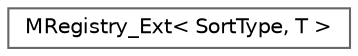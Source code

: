 digraph "Graphical Class Hierarchy"
{
 // LATEX_PDF_SIZE
  bgcolor="transparent";
  edge [fontname=Helvetica,fontsize=10,labelfontname=Helvetica,labelfontsize=10];
  node [fontname=Helvetica,fontsize=10,shape=box,height=0.2,width=0.4];
  rankdir="LR";
  Node0 [id="Node000000",label="MRegistry_Ext\< SortType, T \>",height=0.2,width=0.4,color="grey40", fillcolor="white", style="filled",URL="$class_m_registry___ext.html",tooltip=" "];
}
